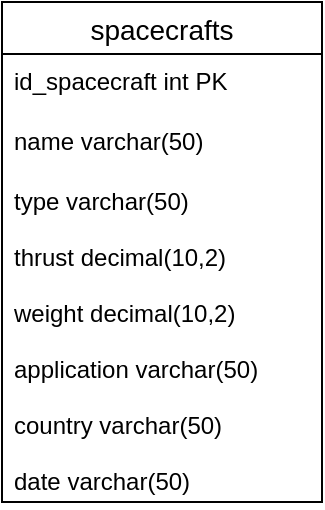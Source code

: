 <mxfile version="20.2.0" type="device"><diagram id="EqQDXfOSbYuDVNoxt3xf" name="Page-1"><mxGraphModel dx="868" dy="520" grid="1" gridSize="10" guides="1" tooltips="1" connect="1" arrows="1" fold="1" page="1" pageScale="1" pageWidth="850" pageHeight="1100" math="0" shadow="0"><root><mxCell id="0"/><mxCell id="1" parent="0"/><mxCell id="dEUzpAlgdPNk9Y7TI9ZZ-1" value="spacecrafts" style="swimlane;fontStyle=0;childLayout=stackLayout;horizontal=1;startSize=26;horizontalStack=0;resizeParent=1;resizeParentMax=0;resizeLast=0;collapsible=1;marginBottom=0;align=center;fontSize=14;" vertex="1" parent="1"><mxGeometry x="350" y="140" width="160" height="250" as="geometry"/></mxCell><mxCell id="dEUzpAlgdPNk9Y7TI9ZZ-2" value="id_spacecraft int PK  " style="text;strokeColor=none;fillColor=none;spacingLeft=4;spacingRight=4;overflow=hidden;rotatable=0;points=[[0,0.5],[1,0.5]];portConstraint=eastwest;fontSize=12;" vertex="1" parent="dEUzpAlgdPNk9Y7TI9ZZ-1"><mxGeometry y="26" width="160" height="30" as="geometry"/></mxCell><mxCell id="dEUzpAlgdPNk9Y7TI9ZZ-3" value="name varchar(50)" style="text;strokeColor=none;fillColor=none;spacingLeft=4;spacingRight=4;overflow=hidden;rotatable=0;points=[[0,0.5],[1,0.5]];portConstraint=eastwest;fontSize=12;" vertex="1" parent="dEUzpAlgdPNk9Y7TI9ZZ-1"><mxGeometry y="56" width="160" height="30" as="geometry"/></mxCell><mxCell id="dEUzpAlgdPNk9Y7TI9ZZ-4" value="type varchar(50)&#10;&#10;thrust decimal(10,2)&#10;&#10;weight decimal(10,2)&#10;&#10;application varchar(50)&#10;&#10;country varchar(50)&#10;&#10;date varchar(50)" style="text;strokeColor=none;fillColor=none;spacingLeft=4;spacingRight=4;overflow=hidden;rotatable=0;points=[[0,0.5],[1,0.5]];portConstraint=eastwest;fontSize=12;" vertex="1" parent="dEUzpAlgdPNk9Y7TI9ZZ-1"><mxGeometry y="86" width="160" height="164" as="geometry"/></mxCell></root></mxGraphModel></diagram></mxfile>